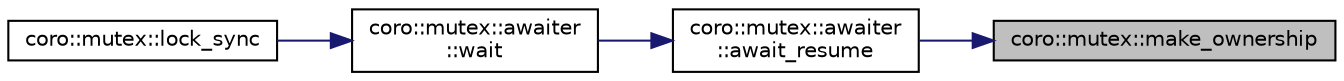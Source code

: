 digraph "coro::mutex::make_ownership"
{
 // LATEX_PDF_SIZE
  edge [fontname="Helvetica",fontsize="10",labelfontname="Helvetica",labelfontsize="10"];
  node [fontname="Helvetica",fontsize="10",shape=record];
  rankdir="RL";
  Node1 [label="coro::mutex::make_ownership",height=0.2,width=0.4,color="black", fillcolor="grey75", style="filled", fontcolor="black",tooltip="creates ownership object"];
  Node1 -> Node2 [dir="back",color="midnightblue",fontsize="10",style="solid",fontname="Helvetica"];
  Node2 [label="coro::mutex::awaiter\l::await_resume",height=0.2,width=0.4,color="black", fillcolor="white", style="filled",URL="$classcoro_1_1mutex_1_1awaiter_a7d13b5385c0fdee242a9193ac83b1d42.html#a7d13b5385c0fdee242a9193ac83b1d42",tooltip="coroutine - retrieve ownership"];
  Node2 -> Node3 [dir="back",color="midnightblue",fontsize="10",style="solid",fontname="Helvetica"];
  Node3 [label="coro::mutex::awaiter\l::wait",height=0.2,width=0.4,color="black", fillcolor="white", style="filled",URL="$classcoro_1_1mutex_1_1awaiter_ac36f60109b6a68c09cad6f89f98e5f41.html#ac36f60109b6a68c09cad6f89f98e5f41",tooltip="perform synchronou wait on lock"];
  Node3 -> Node4 [dir="back",color="midnightblue",fontsize="10",style="solid",fontname="Helvetica"];
  Node4 [label="coro::mutex::lock_sync",height=0.2,width=0.4,color="black", fillcolor="white", style="filled",URL="$classcoro_1_1mutex_a0067038a6413cc3c34bfca3a8ef63314.html#a0067038a6413cc3c34bfca3a8ef63314",tooltip="lock synchronously"];
}
